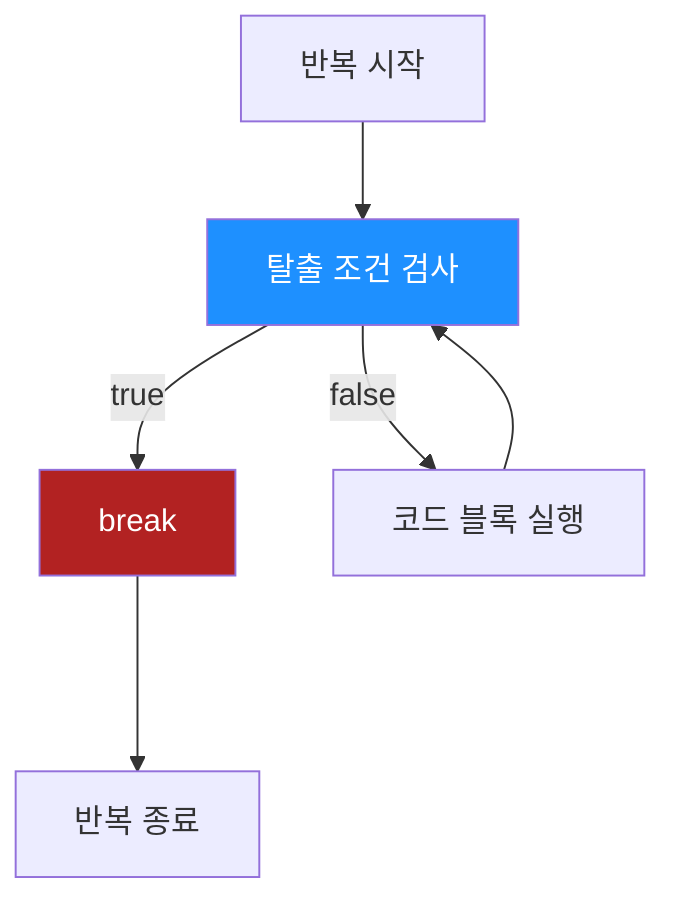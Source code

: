 graph TD
    loop[반복 시작]
    loop --> c
    c[탈출 조건 검사]
    c --> |true| d[break]
    c --> |false| a
    a[코드 블록 실행]
    a --> c
    d ---> e[반복 종료]

style c fill:dodgerblue,color:white
style d fill:firebrick,color:white